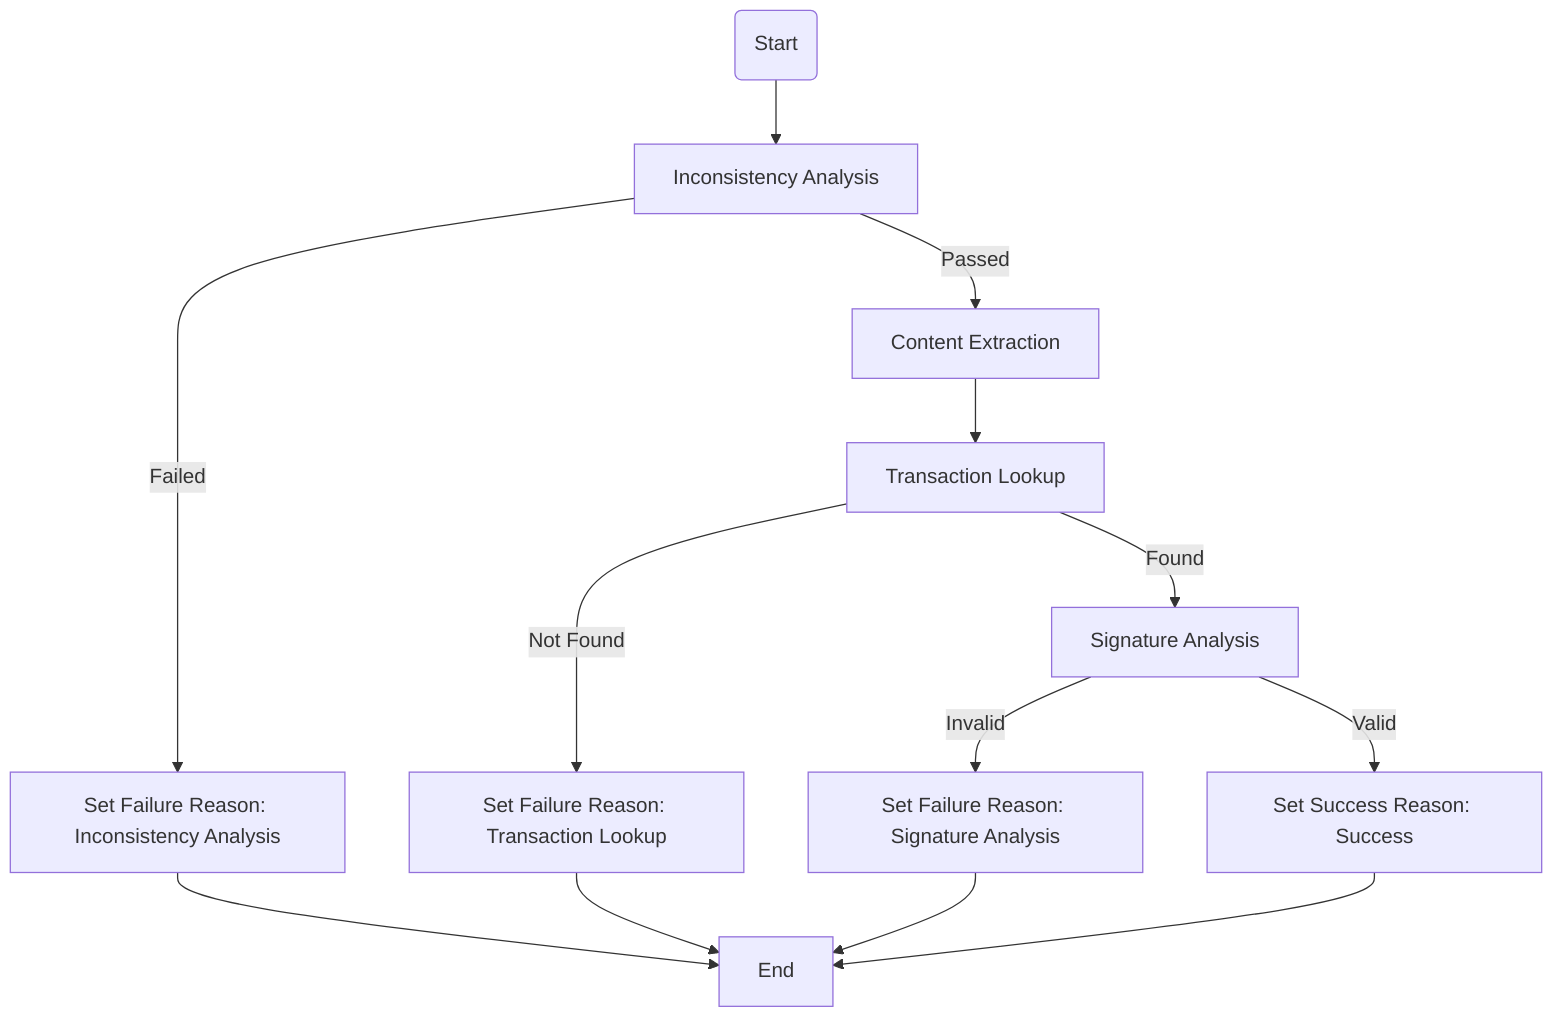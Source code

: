 graph TB
    Start(Start) --> InconsistencyAnalysis[Inconsistency Analysis]
    InconsistencyAnalysis -->|Passed| ContentExtraction[Content Extraction]
    InconsistencyAnalysis -->|Failed| InconsistencyFailure[Set Failure Reason: Inconsistency Analysis]
    ContentExtraction --> TransactionLookup[Transaction Lookup]
    TransactionLookup -->|Found| SignatureAnalysis[Signature Analysis]
    TransactionLookup -->|Not Found| TransactionFailure[Set Failure Reason: Transaction Lookup]
    SignatureAnalysis -->|Valid| Success[Set Success Reason: Success]
    SignatureAnalysis -->|Invalid| SignatureFailure[Set Failure Reason: Signature Analysis]
    InconsistencyFailure --> End[End]
    TransactionFailure --> End
    SignatureFailure --> End
    Success --> End